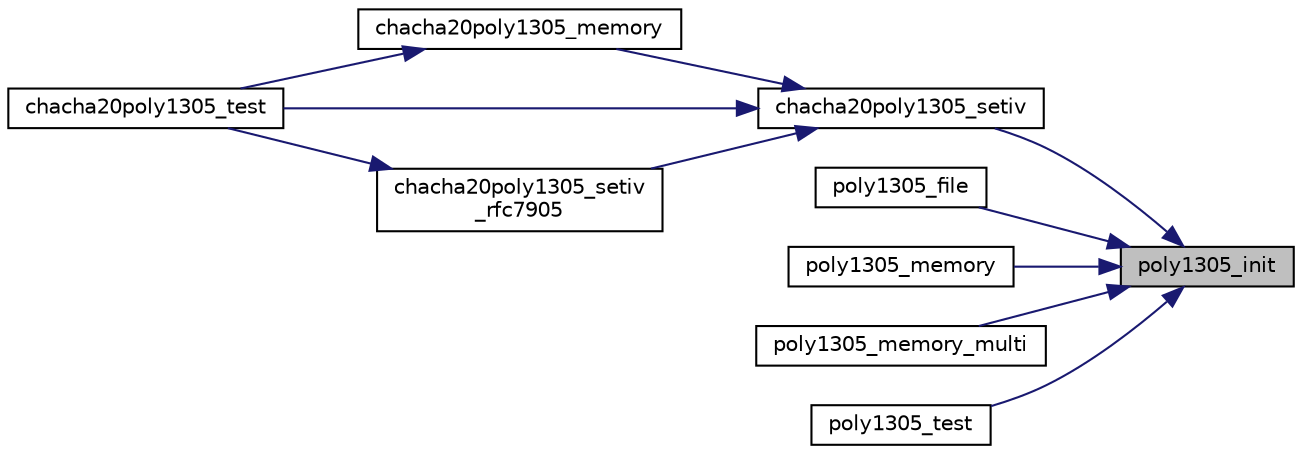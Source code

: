 digraph "poly1305_init"
{
 // LATEX_PDF_SIZE
  edge [fontname="Helvetica",fontsize="10",labelfontname="Helvetica",labelfontsize="10"];
  node [fontname="Helvetica",fontsize="10",shape=record];
  rankdir="RL";
  Node25 [label="poly1305_init",height=0.2,width=0.4,color="black", fillcolor="grey75", style="filled", fontcolor="black",tooltip="Initialize an POLY1305 context."];
  Node25 -> Node26 [dir="back",color="midnightblue",fontsize="10",style="solid",fontname="Helvetica"];
  Node26 [label="chacha20poly1305_setiv",height=0.2,width=0.4,color="black", fillcolor="white", style="filled",URL="$chacha20poly1305__setiv_8c.html#aec694a7406b22a534da1706070e98907",tooltip="Set IV + counter data to the ChaCha20Poly1305 state and reset the context."];
  Node26 -> Node27 [dir="back",color="midnightblue",fontsize="10",style="solid",fontname="Helvetica"];
  Node27 [label="chacha20poly1305_memory",height=0.2,width=0.4,color="black", fillcolor="white", style="filled",URL="$chacha20poly1305__memory_8c.html#a1ad9f37fe4a4ac32fad1a1ab97f99d30",tooltip="Process an entire GCM packet in one call."];
  Node27 -> Node28 [dir="back",color="midnightblue",fontsize="10",style="solid",fontname="Helvetica"];
  Node28 [label="chacha20poly1305_test",height=0.2,width=0.4,color="black", fillcolor="white", style="filled",URL="$chacha20poly1305__test_8c.html#a3ed16a3fd7fc440bc9137936ddb99793",tooltip=" "];
  Node26 -> Node29 [dir="back",color="midnightblue",fontsize="10",style="solid",fontname="Helvetica"];
  Node29 [label="chacha20poly1305_setiv\l_rfc7905",height=0.2,width=0.4,color="black", fillcolor="white", style="filled",URL="$chacha20poly1305__setiv__rfc7905_8c.html#aa113643ea24d7f6a06a993ef52eef37b",tooltip="Set IV + counter data (with RFC7905-magic) to the ChaCha20Poly1305 state and reset the context."];
  Node29 -> Node28 [dir="back",color="midnightblue",fontsize="10",style="solid",fontname="Helvetica"];
  Node26 -> Node28 [dir="back",color="midnightblue",fontsize="10",style="solid",fontname="Helvetica"];
  Node25 -> Node30 [dir="back",color="midnightblue",fontsize="10",style="solid",fontname="Helvetica"];
  Node30 [label="poly1305_file",height=0.2,width=0.4,color="black", fillcolor="white", style="filled",URL="$poly1305__file_8c.html#aca704db89279fb2fbe2998b5c7fbf9d4",tooltip="POLY1305 a file."];
  Node25 -> Node31 [dir="back",color="midnightblue",fontsize="10",style="solid",fontname="Helvetica"];
  Node31 [label="poly1305_memory",height=0.2,width=0.4,color="black", fillcolor="white", style="filled",URL="$poly1305__memory_8c.html#a47a72f0367bb1f1fc7127c17cbc3f608",tooltip="POLY1305 a block of memory to produce the authentication tag."];
  Node25 -> Node32 [dir="back",color="midnightblue",fontsize="10",style="solid",fontname="Helvetica"];
  Node32 [label="poly1305_memory_multi",height=0.2,width=0.4,color="black", fillcolor="white", style="filled",URL="$poly1305__memory__multi_8c.html#a6cb8a0f7f61b0494d7f024c162683980",tooltip="POLY1305 multiple blocks of memory to produce the authentication tag."];
  Node25 -> Node33 [dir="back",color="midnightblue",fontsize="10",style="solid",fontname="Helvetica"];
  Node33 [label="poly1305_test",height=0.2,width=0.4,color="black", fillcolor="white", style="filled",URL="$poly1305__test_8c.html#ac69922339d35e0db5506f3ed33d67165",tooltip=" "];
}
